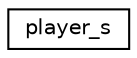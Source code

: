 digraph "Graphical Class Hierarchy"
{
 // LATEX_PDF_SIZE
  edge [fontname="Helvetica",fontsize="10",labelfontname="Helvetica",labelfontsize="10"];
  node [fontname="Helvetica",fontsize="10",shape=record];
  rankdir="LR";
  Node0 [label="player_s",height=0.2,width=0.4,color="black", fillcolor="white", style="filled",URL="$structplayer__s.html",tooltip=" "];
}
